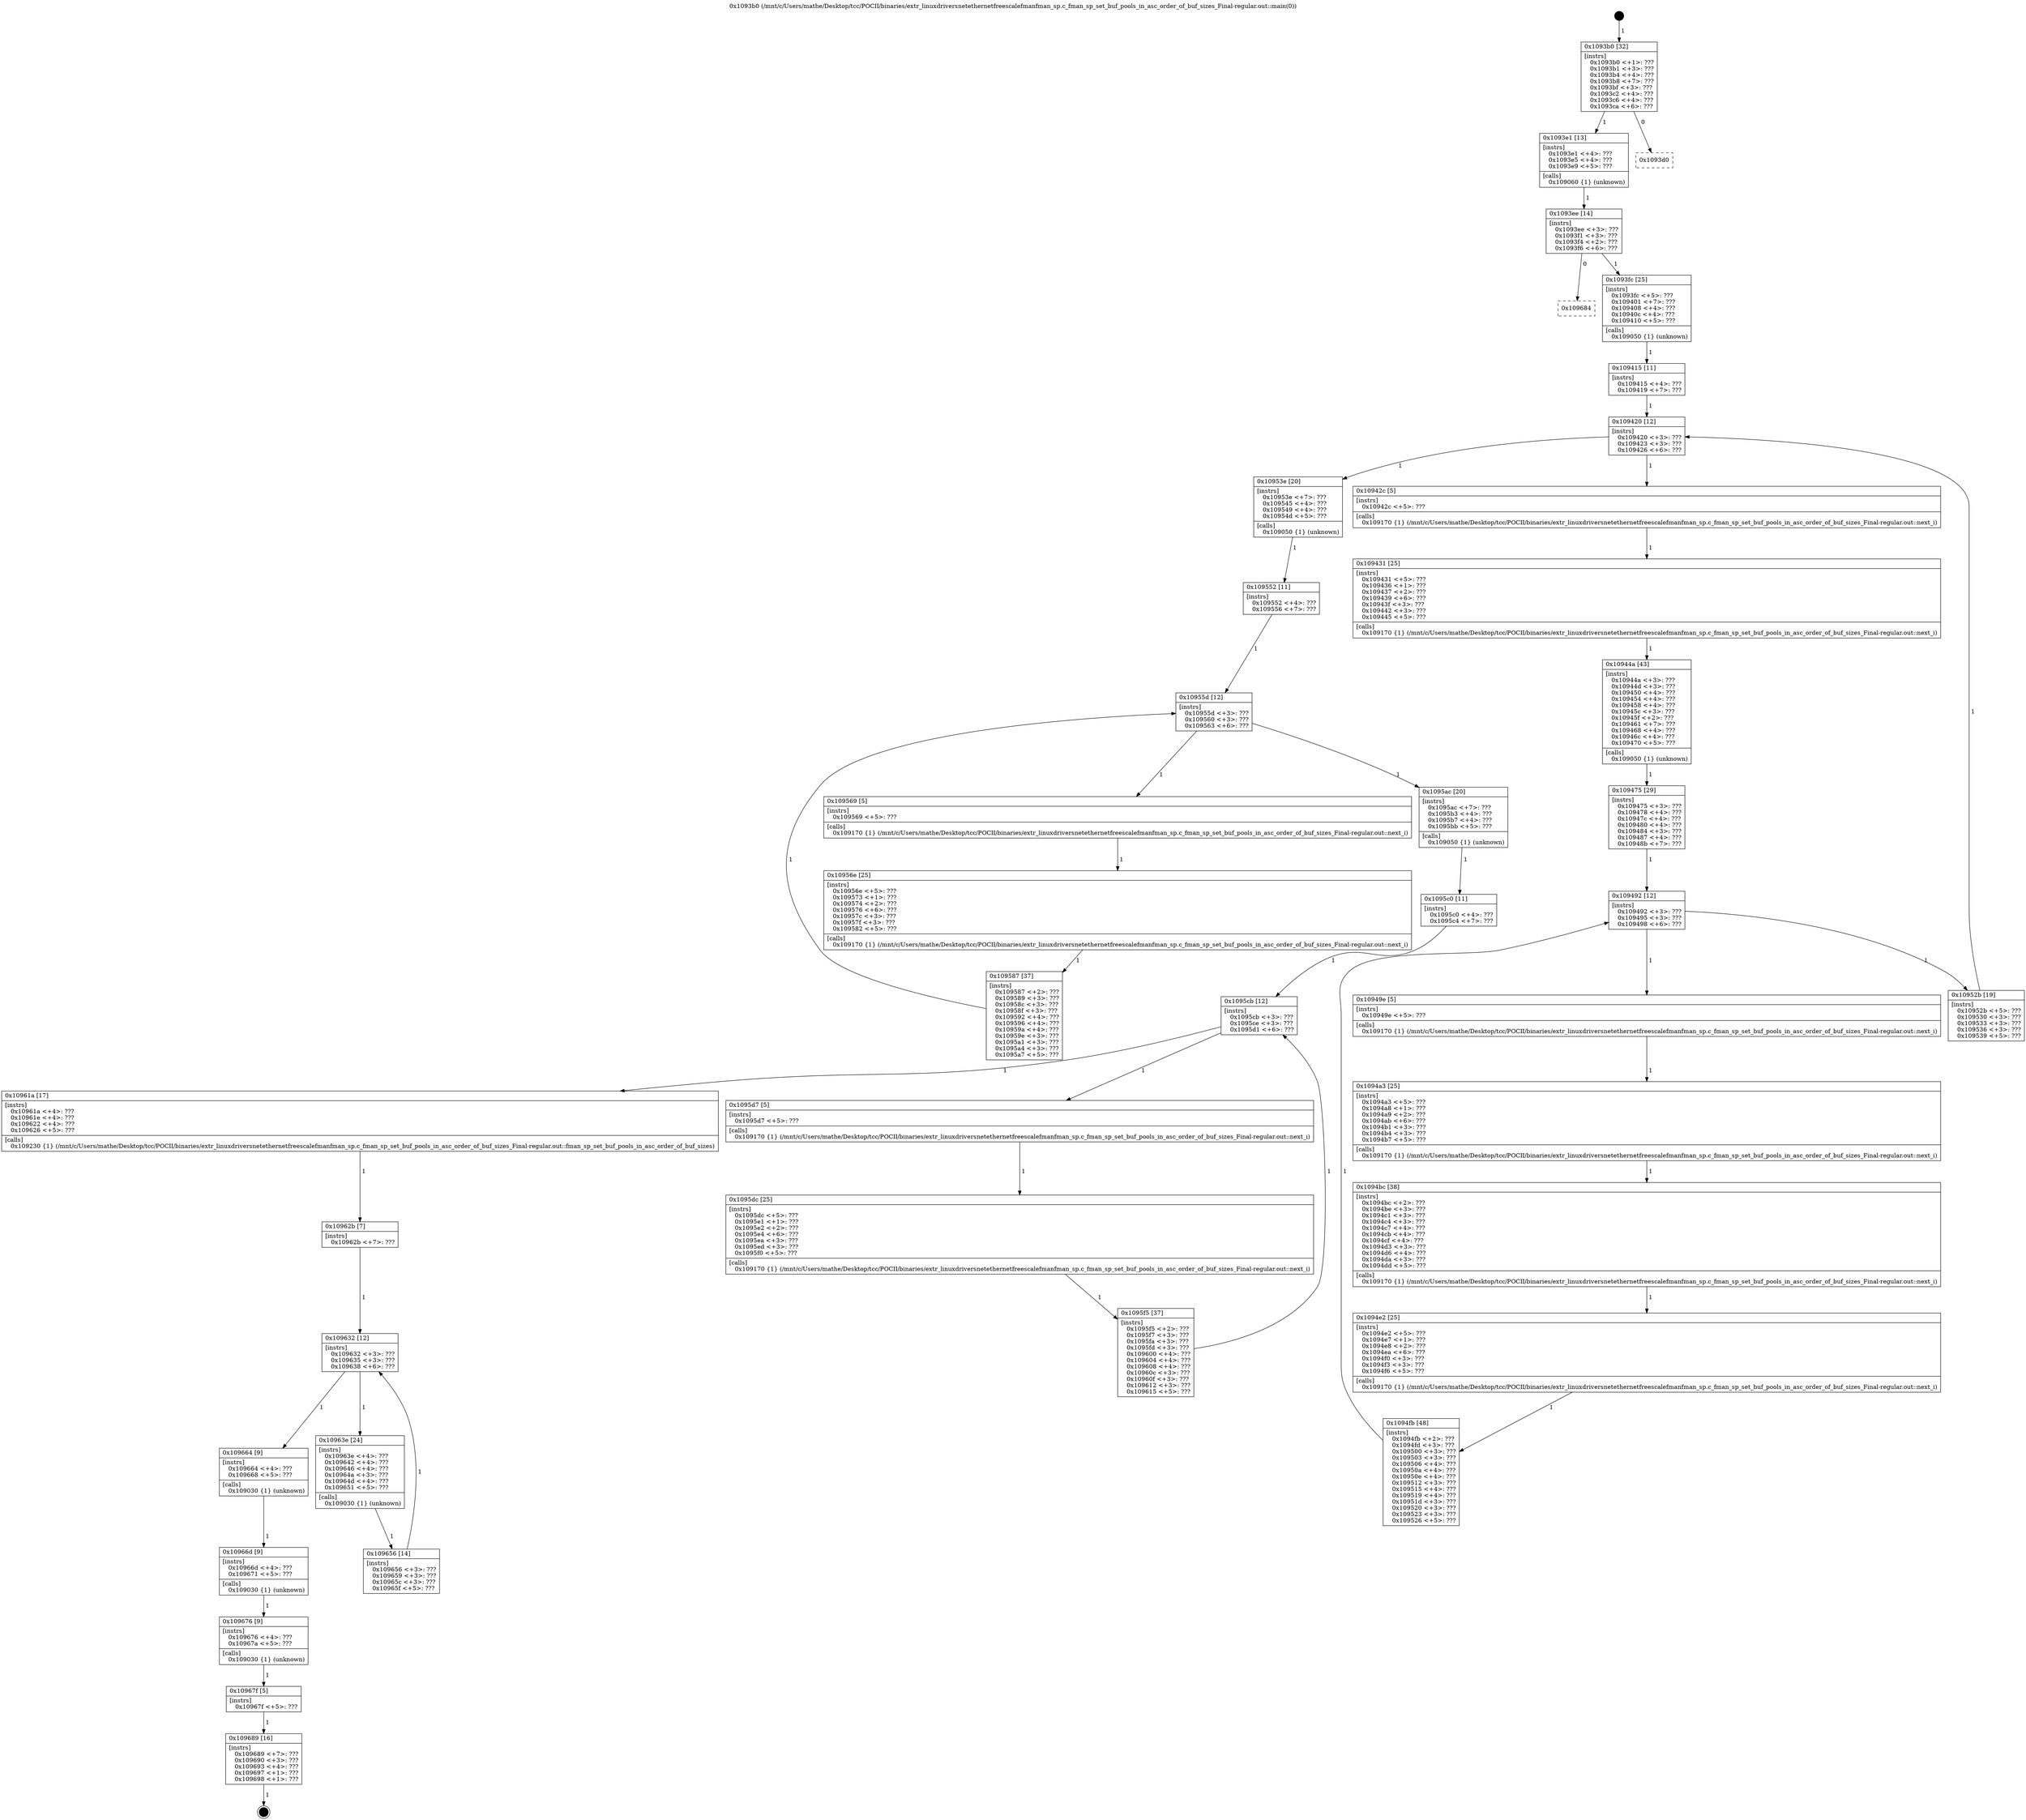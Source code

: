 digraph "0x1093b0" {
  label = "0x1093b0 (/mnt/c/Users/mathe/Desktop/tcc/POCII/binaries/extr_linuxdriversnetethernetfreescalefmanfman_sp.c_fman_sp_set_buf_pools_in_asc_order_of_buf_sizes_Final-regular.out::main(0))"
  labelloc = "t"
  node[shape=record]

  Entry [label="",width=0.3,height=0.3,shape=circle,fillcolor=black,style=filled]
  "0x1093b0" [label="{
     0x1093b0 [32]\l
     | [instrs]\l
     &nbsp;&nbsp;0x1093b0 \<+1\>: ???\l
     &nbsp;&nbsp;0x1093b1 \<+3\>: ???\l
     &nbsp;&nbsp;0x1093b4 \<+4\>: ???\l
     &nbsp;&nbsp;0x1093b8 \<+7\>: ???\l
     &nbsp;&nbsp;0x1093bf \<+3\>: ???\l
     &nbsp;&nbsp;0x1093c2 \<+4\>: ???\l
     &nbsp;&nbsp;0x1093c6 \<+4\>: ???\l
     &nbsp;&nbsp;0x1093ca \<+6\>: ???\l
  }"]
  "0x1093e1" [label="{
     0x1093e1 [13]\l
     | [instrs]\l
     &nbsp;&nbsp;0x1093e1 \<+4\>: ???\l
     &nbsp;&nbsp;0x1093e5 \<+4\>: ???\l
     &nbsp;&nbsp;0x1093e9 \<+5\>: ???\l
     | [calls]\l
     &nbsp;&nbsp;0x109060 \{1\} (unknown)\l
  }"]
  "0x1093d0" [label="{
     0x1093d0\l
  }", style=dashed]
  "0x1093ee" [label="{
     0x1093ee [14]\l
     | [instrs]\l
     &nbsp;&nbsp;0x1093ee \<+3\>: ???\l
     &nbsp;&nbsp;0x1093f1 \<+3\>: ???\l
     &nbsp;&nbsp;0x1093f4 \<+2\>: ???\l
     &nbsp;&nbsp;0x1093f6 \<+6\>: ???\l
  }"]
  "0x109684" [label="{
     0x109684\l
  }", style=dashed]
  "0x1093fc" [label="{
     0x1093fc [25]\l
     | [instrs]\l
     &nbsp;&nbsp;0x1093fc \<+5\>: ???\l
     &nbsp;&nbsp;0x109401 \<+7\>: ???\l
     &nbsp;&nbsp;0x109408 \<+4\>: ???\l
     &nbsp;&nbsp;0x10940c \<+4\>: ???\l
     &nbsp;&nbsp;0x109410 \<+5\>: ???\l
     | [calls]\l
     &nbsp;&nbsp;0x109050 \{1\} (unknown)\l
  }"]
  Exit [label="",width=0.3,height=0.3,shape=circle,fillcolor=black,style=filled,peripheries=2]
  "0x109420" [label="{
     0x109420 [12]\l
     | [instrs]\l
     &nbsp;&nbsp;0x109420 \<+3\>: ???\l
     &nbsp;&nbsp;0x109423 \<+3\>: ???\l
     &nbsp;&nbsp;0x109426 \<+6\>: ???\l
  }"]
  "0x10953e" [label="{
     0x10953e [20]\l
     | [instrs]\l
     &nbsp;&nbsp;0x10953e \<+7\>: ???\l
     &nbsp;&nbsp;0x109545 \<+4\>: ???\l
     &nbsp;&nbsp;0x109549 \<+4\>: ???\l
     &nbsp;&nbsp;0x10954d \<+5\>: ???\l
     | [calls]\l
     &nbsp;&nbsp;0x109050 \{1\} (unknown)\l
  }"]
  "0x10942c" [label="{
     0x10942c [5]\l
     | [instrs]\l
     &nbsp;&nbsp;0x10942c \<+5\>: ???\l
     | [calls]\l
     &nbsp;&nbsp;0x109170 \{1\} (/mnt/c/Users/mathe/Desktop/tcc/POCII/binaries/extr_linuxdriversnetethernetfreescalefmanfman_sp.c_fman_sp_set_buf_pools_in_asc_order_of_buf_sizes_Final-regular.out::next_i)\l
  }"]
  "0x109431" [label="{
     0x109431 [25]\l
     | [instrs]\l
     &nbsp;&nbsp;0x109431 \<+5\>: ???\l
     &nbsp;&nbsp;0x109436 \<+1\>: ???\l
     &nbsp;&nbsp;0x109437 \<+2\>: ???\l
     &nbsp;&nbsp;0x109439 \<+6\>: ???\l
     &nbsp;&nbsp;0x10943f \<+3\>: ???\l
     &nbsp;&nbsp;0x109442 \<+3\>: ???\l
     &nbsp;&nbsp;0x109445 \<+5\>: ???\l
     | [calls]\l
     &nbsp;&nbsp;0x109170 \{1\} (/mnt/c/Users/mathe/Desktop/tcc/POCII/binaries/extr_linuxdriversnetethernetfreescalefmanfman_sp.c_fman_sp_set_buf_pools_in_asc_order_of_buf_sizes_Final-regular.out::next_i)\l
  }"]
  "0x10944a" [label="{
     0x10944a [43]\l
     | [instrs]\l
     &nbsp;&nbsp;0x10944a \<+3\>: ???\l
     &nbsp;&nbsp;0x10944d \<+3\>: ???\l
     &nbsp;&nbsp;0x109450 \<+4\>: ???\l
     &nbsp;&nbsp;0x109454 \<+4\>: ???\l
     &nbsp;&nbsp;0x109458 \<+4\>: ???\l
     &nbsp;&nbsp;0x10945c \<+3\>: ???\l
     &nbsp;&nbsp;0x10945f \<+2\>: ???\l
     &nbsp;&nbsp;0x109461 \<+7\>: ???\l
     &nbsp;&nbsp;0x109468 \<+4\>: ???\l
     &nbsp;&nbsp;0x10946c \<+4\>: ???\l
     &nbsp;&nbsp;0x109470 \<+5\>: ???\l
     | [calls]\l
     &nbsp;&nbsp;0x109050 \{1\} (unknown)\l
  }"]
  "0x109492" [label="{
     0x109492 [12]\l
     | [instrs]\l
     &nbsp;&nbsp;0x109492 \<+3\>: ???\l
     &nbsp;&nbsp;0x109495 \<+3\>: ???\l
     &nbsp;&nbsp;0x109498 \<+6\>: ???\l
  }"]
  "0x10952b" [label="{
     0x10952b [19]\l
     | [instrs]\l
     &nbsp;&nbsp;0x10952b \<+5\>: ???\l
     &nbsp;&nbsp;0x109530 \<+3\>: ???\l
     &nbsp;&nbsp;0x109533 \<+3\>: ???\l
     &nbsp;&nbsp;0x109536 \<+3\>: ???\l
     &nbsp;&nbsp;0x109539 \<+5\>: ???\l
  }"]
  "0x10949e" [label="{
     0x10949e [5]\l
     | [instrs]\l
     &nbsp;&nbsp;0x10949e \<+5\>: ???\l
     | [calls]\l
     &nbsp;&nbsp;0x109170 \{1\} (/mnt/c/Users/mathe/Desktop/tcc/POCII/binaries/extr_linuxdriversnetethernetfreescalefmanfman_sp.c_fman_sp_set_buf_pools_in_asc_order_of_buf_sizes_Final-regular.out::next_i)\l
  }"]
  "0x1094a3" [label="{
     0x1094a3 [25]\l
     | [instrs]\l
     &nbsp;&nbsp;0x1094a3 \<+5\>: ???\l
     &nbsp;&nbsp;0x1094a8 \<+1\>: ???\l
     &nbsp;&nbsp;0x1094a9 \<+2\>: ???\l
     &nbsp;&nbsp;0x1094ab \<+6\>: ???\l
     &nbsp;&nbsp;0x1094b1 \<+3\>: ???\l
     &nbsp;&nbsp;0x1094b4 \<+3\>: ???\l
     &nbsp;&nbsp;0x1094b7 \<+5\>: ???\l
     | [calls]\l
     &nbsp;&nbsp;0x109170 \{1\} (/mnt/c/Users/mathe/Desktop/tcc/POCII/binaries/extr_linuxdriversnetethernetfreescalefmanfman_sp.c_fman_sp_set_buf_pools_in_asc_order_of_buf_sizes_Final-regular.out::next_i)\l
  }"]
  "0x1094bc" [label="{
     0x1094bc [38]\l
     | [instrs]\l
     &nbsp;&nbsp;0x1094bc \<+2\>: ???\l
     &nbsp;&nbsp;0x1094be \<+3\>: ???\l
     &nbsp;&nbsp;0x1094c1 \<+3\>: ???\l
     &nbsp;&nbsp;0x1094c4 \<+3\>: ???\l
     &nbsp;&nbsp;0x1094c7 \<+4\>: ???\l
     &nbsp;&nbsp;0x1094cb \<+4\>: ???\l
     &nbsp;&nbsp;0x1094cf \<+4\>: ???\l
     &nbsp;&nbsp;0x1094d3 \<+3\>: ???\l
     &nbsp;&nbsp;0x1094d6 \<+4\>: ???\l
     &nbsp;&nbsp;0x1094da \<+3\>: ???\l
     &nbsp;&nbsp;0x1094dd \<+5\>: ???\l
     | [calls]\l
     &nbsp;&nbsp;0x109170 \{1\} (/mnt/c/Users/mathe/Desktop/tcc/POCII/binaries/extr_linuxdriversnetethernetfreescalefmanfman_sp.c_fman_sp_set_buf_pools_in_asc_order_of_buf_sizes_Final-regular.out::next_i)\l
  }"]
  "0x1094e2" [label="{
     0x1094e2 [25]\l
     | [instrs]\l
     &nbsp;&nbsp;0x1094e2 \<+5\>: ???\l
     &nbsp;&nbsp;0x1094e7 \<+1\>: ???\l
     &nbsp;&nbsp;0x1094e8 \<+2\>: ???\l
     &nbsp;&nbsp;0x1094ea \<+6\>: ???\l
     &nbsp;&nbsp;0x1094f0 \<+3\>: ???\l
     &nbsp;&nbsp;0x1094f3 \<+3\>: ???\l
     &nbsp;&nbsp;0x1094f6 \<+5\>: ???\l
     | [calls]\l
     &nbsp;&nbsp;0x109170 \{1\} (/mnt/c/Users/mathe/Desktop/tcc/POCII/binaries/extr_linuxdriversnetethernetfreescalefmanfman_sp.c_fman_sp_set_buf_pools_in_asc_order_of_buf_sizes_Final-regular.out::next_i)\l
  }"]
  "0x1094fb" [label="{
     0x1094fb [48]\l
     | [instrs]\l
     &nbsp;&nbsp;0x1094fb \<+2\>: ???\l
     &nbsp;&nbsp;0x1094fd \<+3\>: ???\l
     &nbsp;&nbsp;0x109500 \<+3\>: ???\l
     &nbsp;&nbsp;0x109503 \<+3\>: ???\l
     &nbsp;&nbsp;0x109506 \<+4\>: ???\l
     &nbsp;&nbsp;0x10950a \<+4\>: ???\l
     &nbsp;&nbsp;0x10950e \<+4\>: ???\l
     &nbsp;&nbsp;0x109512 \<+3\>: ???\l
     &nbsp;&nbsp;0x109515 \<+4\>: ???\l
     &nbsp;&nbsp;0x109519 \<+4\>: ???\l
     &nbsp;&nbsp;0x10951d \<+3\>: ???\l
     &nbsp;&nbsp;0x109520 \<+3\>: ???\l
     &nbsp;&nbsp;0x109523 \<+3\>: ???\l
     &nbsp;&nbsp;0x109526 \<+5\>: ???\l
  }"]
  "0x109475" [label="{
     0x109475 [29]\l
     | [instrs]\l
     &nbsp;&nbsp;0x109475 \<+3\>: ???\l
     &nbsp;&nbsp;0x109478 \<+4\>: ???\l
     &nbsp;&nbsp;0x10947c \<+4\>: ???\l
     &nbsp;&nbsp;0x109480 \<+4\>: ???\l
     &nbsp;&nbsp;0x109484 \<+3\>: ???\l
     &nbsp;&nbsp;0x109487 \<+4\>: ???\l
     &nbsp;&nbsp;0x10948b \<+7\>: ???\l
  }"]
  "0x109689" [label="{
     0x109689 [16]\l
     | [instrs]\l
     &nbsp;&nbsp;0x109689 \<+7\>: ???\l
     &nbsp;&nbsp;0x109690 \<+3\>: ???\l
     &nbsp;&nbsp;0x109693 \<+4\>: ???\l
     &nbsp;&nbsp;0x109697 \<+1\>: ???\l
     &nbsp;&nbsp;0x109698 \<+1\>: ???\l
  }"]
  "0x109415" [label="{
     0x109415 [11]\l
     | [instrs]\l
     &nbsp;&nbsp;0x109415 \<+4\>: ???\l
     &nbsp;&nbsp;0x109419 \<+7\>: ???\l
  }"]
  "0x10955d" [label="{
     0x10955d [12]\l
     | [instrs]\l
     &nbsp;&nbsp;0x10955d \<+3\>: ???\l
     &nbsp;&nbsp;0x109560 \<+3\>: ???\l
     &nbsp;&nbsp;0x109563 \<+6\>: ???\l
  }"]
  "0x1095ac" [label="{
     0x1095ac [20]\l
     | [instrs]\l
     &nbsp;&nbsp;0x1095ac \<+7\>: ???\l
     &nbsp;&nbsp;0x1095b3 \<+4\>: ???\l
     &nbsp;&nbsp;0x1095b7 \<+4\>: ???\l
     &nbsp;&nbsp;0x1095bb \<+5\>: ???\l
     | [calls]\l
     &nbsp;&nbsp;0x109050 \{1\} (unknown)\l
  }"]
  "0x109569" [label="{
     0x109569 [5]\l
     | [instrs]\l
     &nbsp;&nbsp;0x109569 \<+5\>: ???\l
     | [calls]\l
     &nbsp;&nbsp;0x109170 \{1\} (/mnt/c/Users/mathe/Desktop/tcc/POCII/binaries/extr_linuxdriversnetethernetfreescalefmanfman_sp.c_fman_sp_set_buf_pools_in_asc_order_of_buf_sizes_Final-regular.out::next_i)\l
  }"]
  "0x10956e" [label="{
     0x10956e [25]\l
     | [instrs]\l
     &nbsp;&nbsp;0x10956e \<+5\>: ???\l
     &nbsp;&nbsp;0x109573 \<+1\>: ???\l
     &nbsp;&nbsp;0x109574 \<+2\>: ???\l
     &nbsp;&nbsp;0x109576 \<+6\>: ???\l
     &nbsp;&nbsp;0x10957c \<+3\>: ???\l
     &nbsp;&nbsp;0x10957f \<+3\>: ???\l
     &nbsp;&nbsp;0x109582 \<+5\>: ???\l
     | [calls]\l
     &nbsp;&nbsp;0x109170 \{1\} (/mnt/c/Users/mathe/Desktop/tcc/POCII/binaries/extr_linuxdriversnetethernetfreescalefmanfman_sp.c_fman_sp_set_buf_pools_in_asc_order_of_buf_sizes_Final-regular.out::next_i)\l
  }"]
  "0x109587" [label="{
     0x109587 [37]\l
     | [instrs]\l
     &nbsp;&nbsp;0x109587 \<+2\>: ???\l
     &nbsp;&nbsp;0x109589 \<+3\>: ???\l
     &nbsp;&nbsp;0x10958c \<+3\>: ???\l
     &nbsp;&nbsp;0x10958f \<+3\>: ???\l
     &nbsp;&nbsp;0x109592 \<+4\>: ???\l
     &nbsp;&nbsp;0x109596 \<+4\>: ???\l
     &nbsp;&nbsp;0x10959a \<+4\>: ???\l
     &nbsp;&nbsp;0x10959e \<+3\>: ???\l
     &nbsp;&nbsp;0x1095a1 \<+3\>: ???\l
     &nbsp;&nbsp;0x1095a4 \<+3\>: ???\l
     &nbsp;&nbsp;0x1095a7 \<+5\>: ???\l
  }"]
  "0x109552" [label="{
     0x109552 [11]\l
     | [instrs]\l
     &nbsp;&nbsp;0x109552 \<+4\>: ???\l
     &nbsp;&nbsp;0x109556 \<+7\>: ???\l
  }"]
  "0x1095cb" [label="{
     0x1095cb [12]\l
     | [instrs]\l
     &nbsp;&nbsp;0x1095cb \<+3\>: ???\l
     &nbsp;&nbsp;0x1095ce \<+3\>: ???\l
     &nbsp;&nbsp;0x1095d1 \<+6\>: ???\l
  }"]
  "0x10961a" [label="{
     0x10961a [17]\l
     | [instrs]\l
     &nbsp;&nbsp;0x10961a \<+4\>: ???\l
     &nbsp;&nbsp;0x10961e \<+4\>: ???\l
     &nbsp;&nbsp;0x109622 \<+4\>: ???\l
     &nbsp;&nbsp;0x109626 \<+5\>: ???\l
     | [calls]\l
     &nbsp;&nbsp;0x109230 \{1\} (/mnt/c/Users/mathe/Desktop/tcc/POCII/binaries/extr_linuxdriversnetethernetfreescalefmanfman_sp.c_fman_sp_set_buf_pools_in_asc_order_of_buf_sizes_Final-regular.out::fman_sp_set_buf_pools_in_asc_order_of_buf_sizes)\l
  }"]
  "0x1095d7" [label="{
     0x1095d7 [5]\l
     | [instrs]\l
     &nbsp;&nbsp;0x1095d7 \<+5\>: ???\l
     | [calls]\l
     &nbsp;&nbsp;0x109170 \{1\} (/mnt/c/Users/mathe/Desktop/tcc/POCII/binaries/extr_linuxdriversnetethernetfreescalefmanfman_sp.c_fman_sp_set_buf_pools_in_asc_order_of_buf_sizes_Final-regular.out::next_i)\l
  }"]
  "0x1095dc" [label="{
     0x1095dc [25]\l
     | [instrs]\l
     &nbsp;&nbsp;0x1095dc \<+5\>: ???\l
     &nbsp;&nbsp;0x1095e1 \<+1\>: ???\l
     &nbsp;&nbsp;0x1095e2 \<+2\>: ???\l
     &nbsp;&nbsp;0x1095e4 \<+6\>: ???\l
     &nbsp;&nbsp;0x1095ea \<+3\>: ???\l
     &nbsp;&nbsp;0x1095ed \<+3\>: ???\l
     &nbsp;&nbsp;0x1095f0 \<+5\>: ???\l
     | [calls]\l
     &nbsp;&nbsp;0x109170 \{1\} (/mnt/c/Users/mathe/Desktop/tcc/POCII/binaries/extr_linuxdriversnetethernetfreescalefmanfman_sp.c_fman_sp_set_buf_pools_in_asc_order_of_buf_sizes_Final-regular.out::next_i)\l
  }"]
  "0x1095f5" [label="{
     0x1095f5 [37]\l
     | [instrs]\l
     &nbsp;&nbsp;0x1095f5 \<+2\>: ???\l
     &nbsp;&nbsp;0x1095f7 \<+3\>: ???\l
     &nbsp;&nbsp;0x1095fa \<+3\>: ???\l
     &nbsp;&nbsp;0x1095fd \<+3\>: ???\l
     &nbsp;&nbsp;0x109600 \<+4\>: ???\l
     &nbsp;&nbsp;0x109604 \<+4\>: ???\l
     &nbsp;&nbsp;0x109608 \<+4\>: ???\l
     &nbsp;&nbsp;0x10960c \<+3\>: ???\l
     &nbsp;&nbsp;0x10960f \<+3\>: ???\l
     &nbsp;&nbsp;0x109612 \<+3\>: ???\l
     &nbsp;&nbsp;0x109615 \<+5\>: ???\l
  }"]
  "0x1095c0" [label="{
     0x1095c0 [11]\l
     | [instrs]\l
     &nbsp;&nbsp;0x1095c0 \<+4\>: ???\l
     &nbsp;&nbsp;0x1095c4 \<+7\>: ???\l
  }"]
  "0x109632" [label="{
     0x109632 [12]\l
     | [instrs]\l
     &nbsp;&nbsp;0x109632 \<+3\>: ???\l
     &nbsp;&nbsp;0x109635 \<+3\>: ???\l
     &nbsp;&nbsp;0x109638 \<+6\>: ???\l
  }"]
  "0x109664" [label="{
     0x109664 [9]\l
     | [instrs]\l
     &nbsp;&nbsp;0x109664 \<+4\>: ???\l
     &nbsp;&nbsp;0x109668 \<+5\>: ???\l
     | [calls]\l
     &nbsp;&nbsp;0x109030 \{1\} (unknown)\l
  }"]
  "0x10963e" [label="{
     0x10963e [24]\l
     | [instrs]\l
     &nbsp;&nbsp;0x10963e \<+4\>: ???\l
     &nbsp;&nbsp;0x109642 \<+4\>: ???\l
     &nbsp;&nbsp;0x109646 \<+4\>: ???\l
     &nbsp;&nbsp;0x10964a \<+3\>: ???\l
     &nbsp;&nbsp;0x10964d \<+4\>: ???\l
     &nbsp;&nbsp;0x109651 \<+5\>: ???\l
     | [calls]\l
     &nbsp;&nbsp;0x109030 \{1\} (unknown)\l
  }"]
  "0x109656" [label="{
     0x109656 [14]\l
     | [instrs]\l
     &nbsp;&nbsp;0x109656 \<+3\>: ???\l
     &nbsp;&nbsp;0x109659 \<+3\>: ???\l
     &nbsp;&nbsp;0x10965c \<+3\>: ???\l
     &nbsp;&nbsp;0x10965f \<+5\>: ???\l
  }"]
  "0x10962b" [label="{
     0x10962b [7]\l
     | [instrs]\l
     &nbsp;&nbsp;0x10962b \<+7\>: ???\l
  }"]
  "0x10966d" [label="{
     0x10966d [9]\l
     | [instrs]\l
     &nbsp;&nbsp;0x10966d \<+4\>: ???\l
     &nbsp;&nbsp;0x109671 \<+5\>: ???\l
     | [calls]\l
     &nbsp;&nbsp;0x109030 \{1\} (unknown)\l
  }"]
  "0x109676" [label="{
     0x109676 [9]\l
     | [instrs]\l
     &nbsp;&nbsp;0x109676 \<+4\>: ???\l
     &nbsp;&nbsp;0x10967a \<+5\>: ???\l
     | [calls]\l
     &nbsp;&nbsp;0x109030 \{1\} (unknown)\l
  }"]
  "0x10967f" [label="{
     0x10967f [5]\l
     | [instrs]\l
     &nbsp;&nbsp;0x10967f \<+5\>: ???\l
  }"]
  Entry -> "0x1093b0" [label=" 1"]
  "0x1093b0" -> "0x1093e1" [label=" 1"]
  "0x1093b0" -> "0x1093d0" [label=" 0"]
  "0x1093e1" -> "0x1093ee" [label=" 1"]
  "0x1093ee" -> "0x109684" [label=" 0"]
  "0x1093ee" -> "0x1093fc" [label=" 1"]
  "0x109689" -> Exit [label=" 1"]
  "0x1093fc" -> "0x109415" [label=" 1"]
  "0x109420" -> "0x10953e" [label=" 1"]
  "0x109420" -> "0x10942c" [label=" 1"]
  "0x10942c" -> "0x109431" [label=" 1"]
  "0x109431" -> "0x10944a" [label=" 1"]
  "0x10944a" -> "0x109475" [label=" 1"]
  "0x109492" -> "0x10952b" [label=" 1"]
  "0x109492" -> "0x10949e" [label=" 1"]
  "0x10949e" -> "0x1094a3" [label=" 1"]
  "0x1094a3" -> "0x1094bc" [label=" 1"]
  "0x1094bc" -> "0x1094e2" [label=" 1"]
  "0x1094e2" -> "0x1094fb" [label=" 1"]
  "0x109475" -> "0x109492" [label=" 1"]
  "0x1094fb" -> "0x109492" [label=" 1"]
  "0x10967f" -> "0x109689" [label=" 1"]
  "0x109415" -> "0x109420" [label=" 1"]
  "0x10952b" -> "0x109420" [label=" 1"]
  "0x10953e" -> "0x109552" [label=" 1"]
  "0x10955d" -> "0x1095ac" [label=" 1"]
  "0x10955d" -> "0x109569" [label=" 1"]
  "0x109569" -> "0x10956e" [label=" 1"]
  "0x10956e" -> "0x109587" [label=" 1"]
  "0x109552" -> "0x10955d" [label=" 1"]
  "0x109587" -> "0x10955d" [label=" 1"]
  "0x1095ac" -> "0x1095c0" [label=" 1"]
  "0x1095cb" -> "0x10961a" [label=" 1"]
  "0x1095cb" -> "0x1095d7" [label=" 1"]
  "0x1095d7" -> "0x1095dc" [label=" 1"]
  "0x1095dc" -> "0x1095f5" [label=" 1"]
  "0x1095c0" -> "0x1095cb" [label=" 1"]
  "0x1095f5" -> "0x1095cb" [label=" 1"]
  "0x10961a" -> "0x10962b" [label=" 1"]
  "0x109632" -> "0x109664" [label=" 1"]
  "0x109632" -> "0x10963e" [label=" 1"]
  "0x10963e" -> "0x109656" [label=" 1"]
  "0x10962b" -> "0x109632" [label=" 1"]
  "0x109656" -> "0x109632" [label=" 1"]
  "0x109664" -> "0x10966d" [label=" 1"]
  "0x10966d" -> "0x109676" [label=" 1"]
  "0x109676" -> "0x10967f" [label=" 1"]
}
